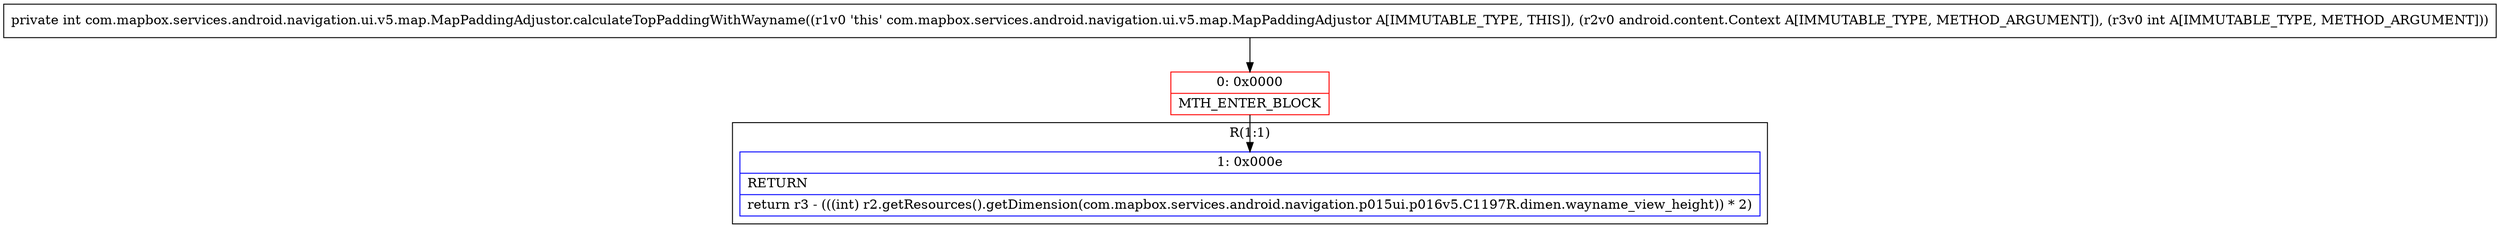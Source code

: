 digraph "CFG forcom.mapbox.services.android.navigation.ui.v5.map.MapPaddingAdjustor.calculateTopPaddingWithWayname(Landroid\/content\/Context;I)I" {
subgraph cluster_Region_481497663 {
label = "R(1:1)";
node [shape=record,color=blue];
Node_1 [shape=record,label="{1\:\ 0x000e|RETURN\l|return r3 \- (((int) r2.getResources().getDimension(com.mapbox.services.android.navigation.p015ui.p016v5.C1197R.dimen.wayname_view_height)) * 2)\l}"];
}
Node_0 [shape=record,color=red,label="{0\:\ 0x0000|MTH_ENTER_BLOCK\l}"];
MethodNode[shape=record,label="{private int com.mapbox.services.android.navigation.ui.v5.map.MapPaddingAdjustor.calculateTopPaddingWithWayname((r1v0 'this' com.mapbox.services.android.navigation.ui.v5.map.MapPaddingAdjustor A[IMMUTABLE_TYPE, THIS]), (r2v0 android.content.Context A[IMMUTABLE_TYPE, METHOD_ARGUMENT]), (r3v0 int A[IMMUTABLE_TYPE, METHOD_ARGUMENT])) }"];
MethodNode -> Node_0;
Node_0 -> Node_1;
}


